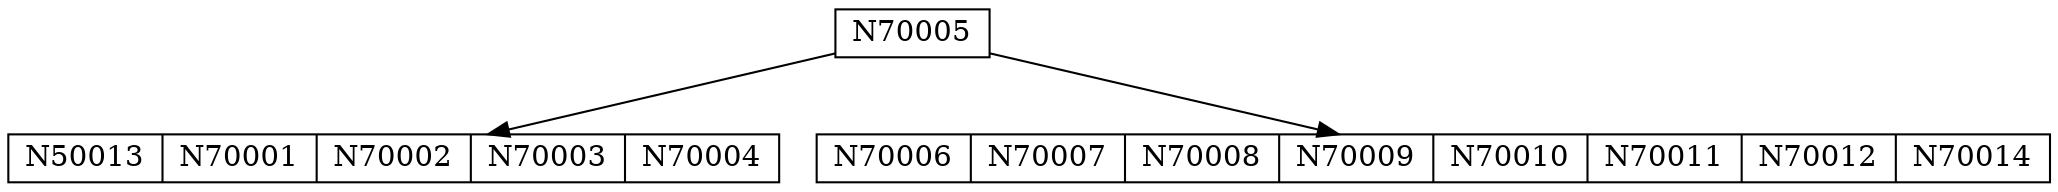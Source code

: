 digraph ArbolB {
node [shape=record, height=.1];
rankdir=TB;
nodo0x556077953db0 [label="N70005"];
nodo0x556077953db0 -> nodo0x556077953e90;
nodo0x556077953e90 [label="N50013 | N70001 | N70002 | N70003 | N70004"];
nodo0x556077953db0 -> nodo0x556077959260;
nodo0x556077959260 [label="N70006 | N70007 | N70008 | N70009 | N70010 | N70011 | N70012 | N70014"];
}
